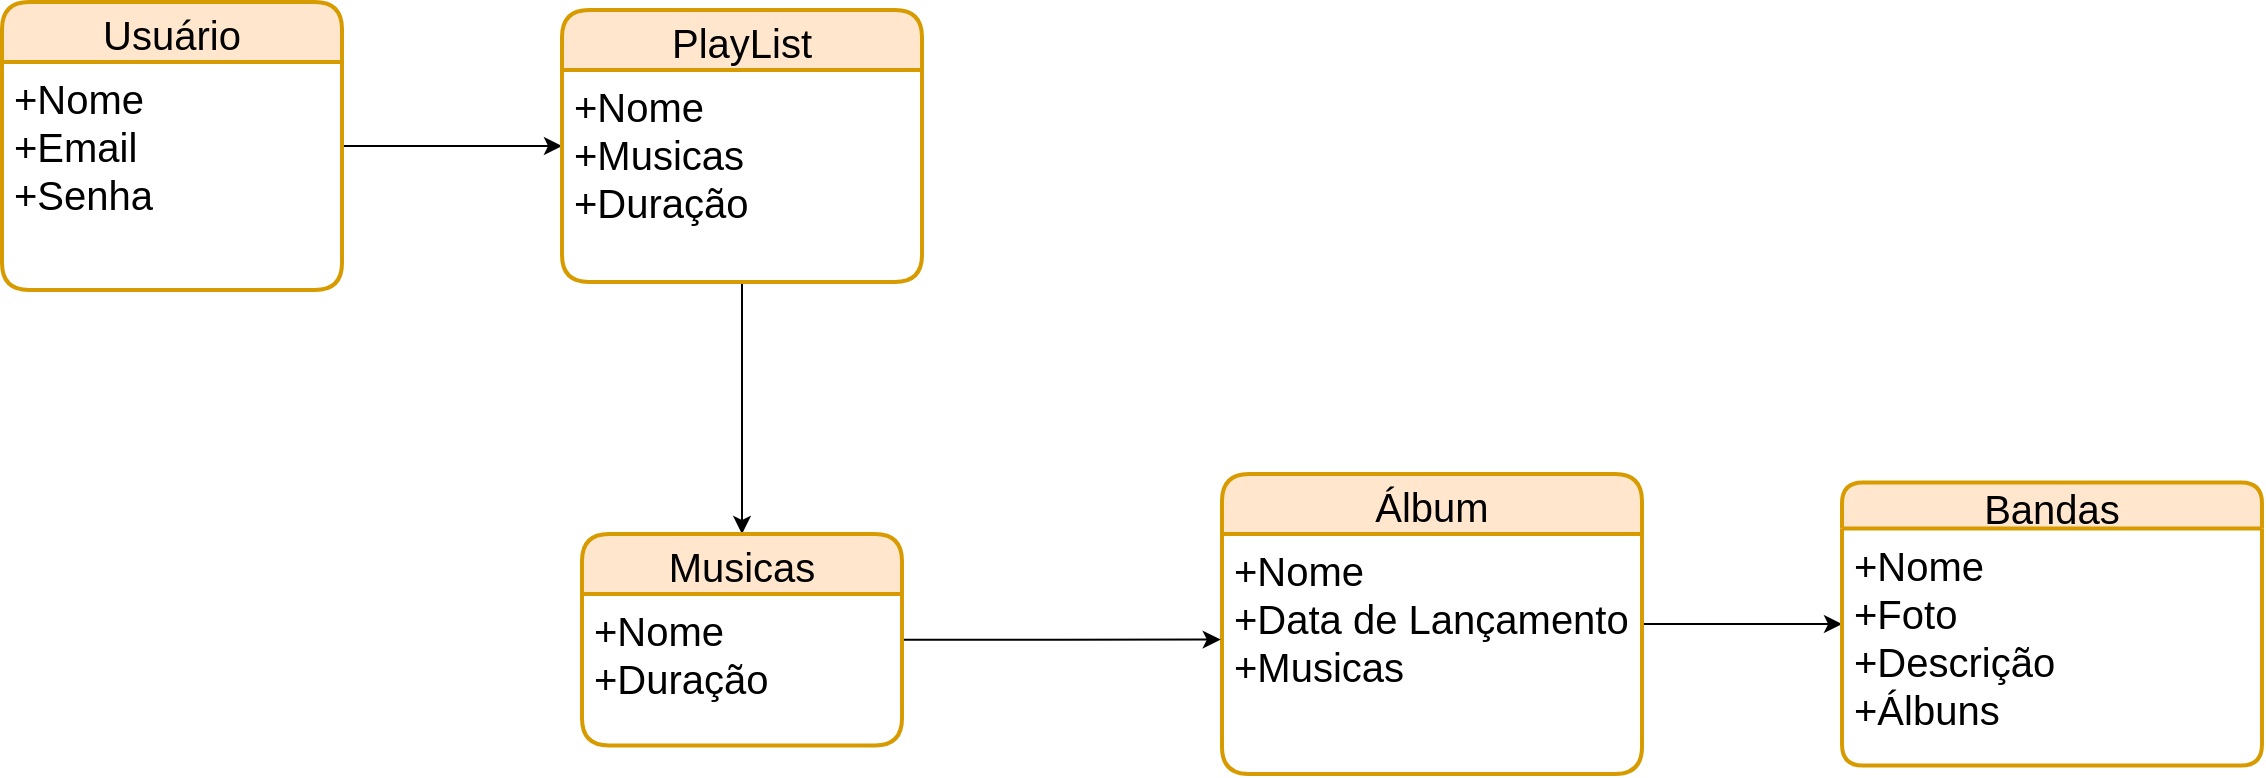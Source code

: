 <mxfile version="20.2.3" type="google"><diagram id="FRwJTqlmgDSA2_I8ANZq" name="Página-1"><mxGraphModel dx="2500" dy="896" grid="1" gridSize="10" guides="1" tooltips="1" connect="1" arrows="1" fold="1" page="1" pageScale="1" pageWidth="827" pageHeight="1169" math="0" shadow="0"><root><mxCell id="0"/><mxCell id="1" parent="0"/><mxCell id="CIMxUOmWhSARbLy52sCS-75" value="" style="edgeStyle=orthogonalEdgeStyle;rounded=0;orthogonalLoop=1;jettySize=auto;html=1;fontSize=20;" edge="1" parent="1" source="CIMxUOmWhSARbLy52sCS-70" target="CIMxUOmWhSARbLy52sCS-73"><mxGeometry relative="1" as="geometry"/></mxCell><mxCell id="CIMxUOmWhSARbLy52sCS-70" value="Usuário" style="swimlane;childLayout=stackLayout;horizontal=1;startSize=30;horizontalStack=0;rounded=1;fontSize=20;fontStyle=0;strokeWidth=2;resizeParent=0;resizeLast=1;shadow=0;dashed=0;align=center;fillColor=#ffe6cc;strokeColor=#d79b00;" vertex="1" parent="1"><mxGeometry x="-320" y="164" width="170" height="144" as="geometry"/></mxCell><mxCell id="CIMxUOmWhSARbLy52sCS-71" value="+Nome&#10;+Email&#10;+Senha" style="align=left;strokeColor=none;fillColor=none;spacingLeft=4;fontSize=20;verticalAlign=top;resizable=0;rotatable=0;part=1;" vertex="1" parent="CIMxUOmWhSARbLy52sCS-70"><mxGeometry y="30" width="170" height="114" as="geometry"/></mxCell><mxCell id="CIMxUOmWhSARbLy52sCS-83" value="" style="edgeStyle=orthogonalEdgeStyle;rounded=0;orthogonalLoop=1;jettySize=auto;html=1;fontSize=20;" edge="1" parent="1" source="CIMxUOmWhSARbLy52sCS-73" target="CIMxUOmWhSARbLy52sCS-81"><mxGeometry relative="1" as="geometry"/></mxCell><mxCell id="CIMxUOmWhSARbLy52sCS-73" value="PlayList" style="swimlane;childLayout=stackLayout;horizontal=1;startSize=30;horizontalStack=0;rounded=1;fontSize=20;fontStyle=0;strokeWidth=2;resizeParent=0;resizeLast=1;shadow=0;dashed=0;align=center;fillColor=#ffe6cc;strokeColor=#d79b00;" vertex="1" parent="1"><mxGeometry x="-40" y="168" width="180" height="136" as="geometry"/></mxCell><mxCell id="CIMxUOmWhSARbLy52sCS-74" value="+Nome&#10;+Musicas&#10;+Duração&#10;" style="align=left;strokeColor=none;fillColor=none;spacingLeft=4;fontSize=20;verticalAlign=top;resizable=0;rotatable=0;part=1;" vertex="1" parent="CIMxUOmWhSARbLy52sCS-73"><mxGeometry y="30" width="180" height="106" as="geometry"/></mxCell><mxCell id="CIMxUOmWhSARbLy52sCS-89" value="" style="edgeStyle=orthogonalEdgeStyle;rounded=0;orthogonalLoop=1;jettySize=auto;html=1;fontSize=20;" edge="1" parent="1" source="CIMxUOmWhSARbLy52sCS-77" target="CIMxUOmWhSARbLy52sCS-87"><mxGeometry relative="1" as="geometry"/></mxCell><mxCell id="CIMxUOmWhSARbLy52sCS-77" value="Álbum" style="swimlane;childLayout=stackLayout;horizontal=1;startSize=30;horizontalStack=0;rounded=1;fontSize=20;fontStyle=0;strokeWidth=2;resizeParent=0;resizeLast=1;shadow=0;dashed=0;align=center;fillColor=#ffe6cc;strokeColor=#d79b00;" vertex="1" parent="1"><mxGeometry x="290" y="400" width="210" height="150" as="geometry"/></mxCell><mxCell id="CIMxUOmWhSARbLy52sCS-78" value="+Nome&#10;+Data de Lançamento&#10;+Musicas&#10;" style="align=left;strokeColor=none;fillColor=none;spacingLeft=4;fontSize=20;verticalAlign=top;resizable=0;rotatable=0;part=1;" vertex="1" parent="CIMxUOmWhSARbLy52sCS-77"><mxGeometry y="30" width="210" height="120" as="geometry"/></mxCell><mxCell id="CIMxUOmWhSARbLy52sCS-94" style="edgeStyle=orthogonalEdgeStyle;rounded=0;orthogonalLoop=1;jettySize=auto;html=1;entryX=-0.003;entryY=0.44;entryDx=0;entryDy=0;entryPerimeter=0;fontSize=20;fontColor=#FF0000;" edge="1" parent="1" source="CIMxUOmWhSARbLy52sCS-81" target="CIMxUOmWhSARbLy52sCS-78"><mxGeometry relative="1" as="geometry"/></mxCell><mxCell id="CIMxUOmWhSARbLy52sCS-81" value="Musicas" style="swimlane;childLayout=stackLayout;horizontal=1;startSize=30;horizontalStack=0;rounded=1;fontSize=20;fontStyle=0;strokeWidth=2;resizeParent=0;resizeLast=1;shadow=0;dashed=0;align=center;fillStyle=auto;fillColor=#ffe6cc;strokeColor=#d79b00;" vertex="1" parent="1"><mxGeometry x="-30" y="430" width="160" height="105.75" as="geometry"/></mxCell><mxCell id="CIMxUOmWhSARbLy52sCS-82" value="+Nome&#10;+Duração&#10;" style="align=left;strokeColor=none;fillColor=none;spacingLeft=4;fontSize=20;verticalAlign=top;resizable=0;rotatable=0;part=1;" vertex="1" parent="CIMxUOmWhSARbLy52sCS-81"><mxGeometry y="30" width="160" height="75.75" as="geometry"/></mxCell><mxCell id="CIMxUOmWhSARbLy52sCS-87" value="Bandas" style="swimlane;childLayout=stackLayout;horizontal=1;startSize=23;horizontalStack=0;rounded=1;fontSize=20;fontStyle=0;strokeWidth=2;resizeParent=0;resizeLast=1;shadow=0;dashed=0;align=center;fillColor=#ffe6cc;strokeColor=#d79b00;" vertex="1" parent="1"><mxGeometry x="600" y="404.25" width="210" height="141.5" as="geometry"/></mxCell><mxCell id="CIMxUOmWhSARbLy52sCS-88" value="+Nome&#10;+Foto&#10;+Descrição&#10;+Álbuns&#10;" style="align=left;strokeColor=none;fillColor=none;spacingLeft=4;fontSize=20;verticalAlign=top;resizable=0;rotatable=0;part=1;" vertex="1" parent="CIMxUOmWhSARbLy52sCS-87"><mxGeometry y="23" width="210" height="118.5" as="geometry"/></mxCell></root></mxGraphModel></diagram></mxfile>
